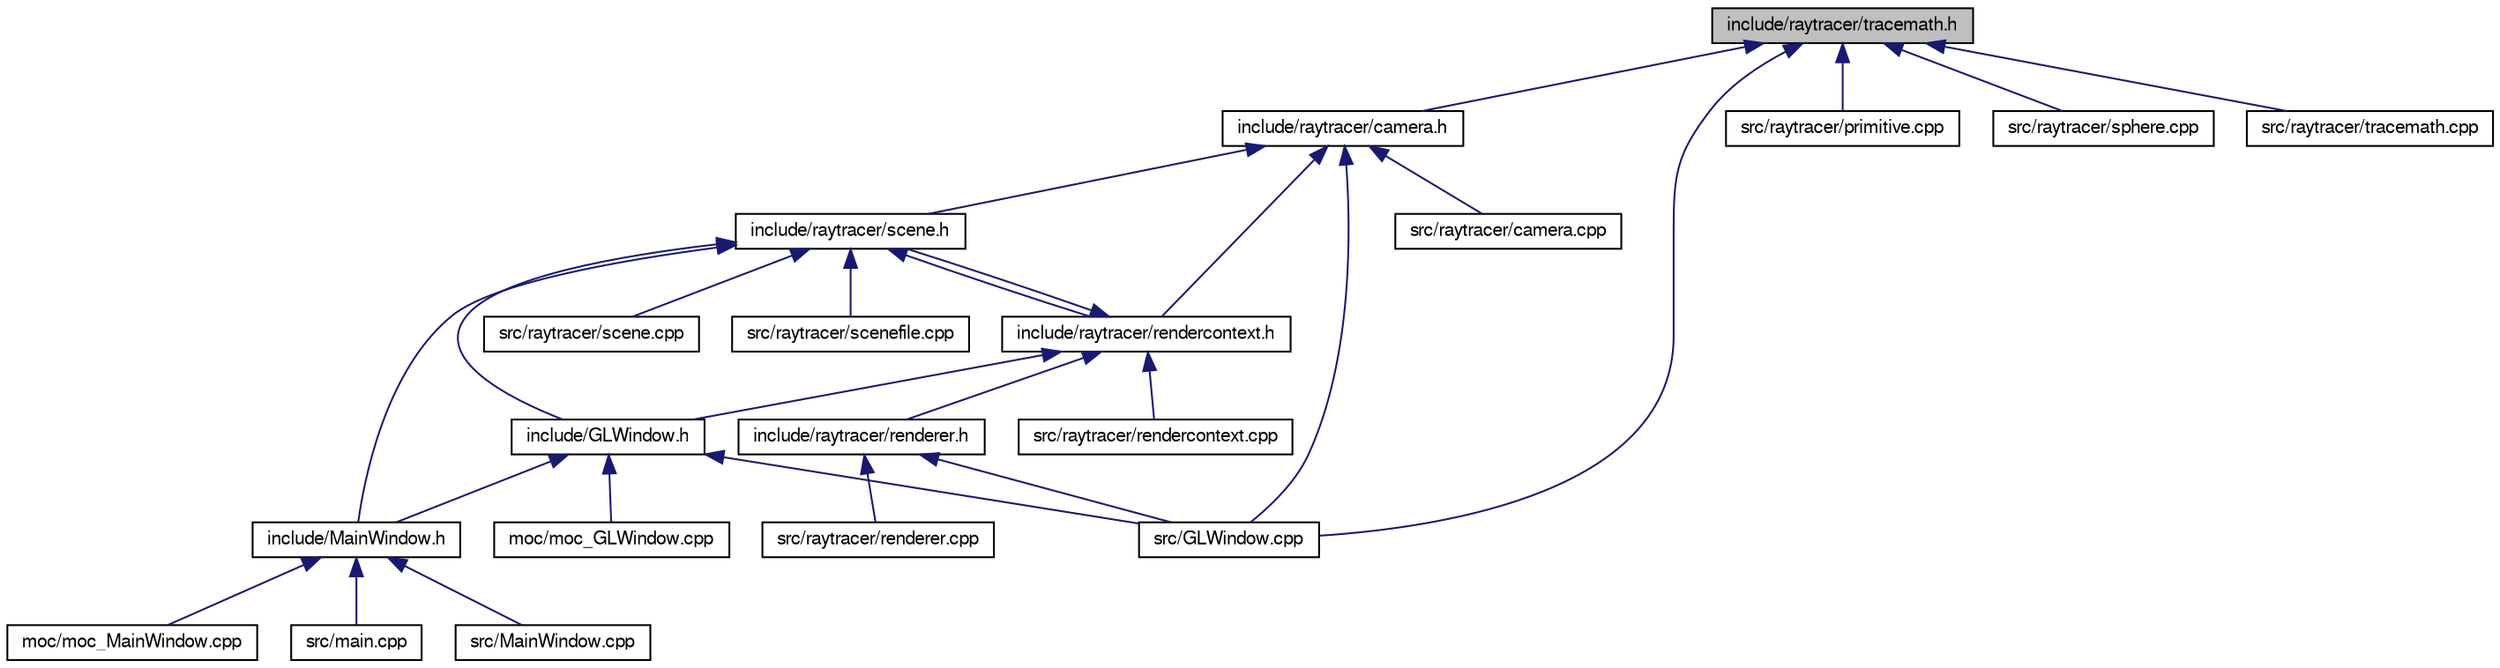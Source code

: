 digraph "include/raytracer/tracemath.h"
{
  edge [fontname="FreeSans",fontsize="10",labelfontname="FreeSans",labelfontsize="10"];
  node [fontname="FreeSans",fontsize="10",shape=record];
  Node1 [label="include/raytracer/tracemath.h",height=0.2,width=0.4,color="black", fillcolor="grey75", style="filled", fontcolor="black"];
  Node1 -> Node2 [dir="back",color="midnightblue",fontsize="10",style="solid"];
  Node2 [label="include/raytracer/camera.h",height=0.2,width=0.4,color="black", fillcolor="white", style="filled",URL="$camera_8h.html"];
  Node2 -> Node3 [dir="back",color="midnightblue",fontsize="10",style="solid"];
  Node3 [label="include/raytracer/scene.h",height=0.2,width=0.4,color="black", fillcolor="white", style="filled",URL="$scene_8h.html"];
  Node3 -> Node4 [dir="back",color="midnightblue",fontsize="10",style="solid"];
  Node4 [label="include/GLWindow.h",height=0.2,width=0.4,color="black", fillcolor="white", style="filled",URL="$GLWindow_8h.html",tooltip="a basic Qt GL window class for ngl demos "];
  Node4 -> Node5 [dir="back",color="midnightblue",fontsize="10",style="solid"];
  Node5 [label="include/MainWindow.h",height=0.2,width=0.4,color="black", fillcolor="white", style="filled",URL="$MainWindow_8h.html",tooltip="The main class for our UI window. "];
  Node5 -> Node6 [dir="back",color="midnightblue",fontsize="10",style="solid"];
  Node6 [label="moc/moc_MainWindow.cpp",height=0.2,width=0.4,color="black", fillcolor="white", style="filled",URL="$moc__MainWindow_8cpp.html"];
  Node5 -> Node7 [dir="back",color="midnightblue",fontsize="10",style="solid"];
  Node7 [label="src/main.cpp",height=0.2,width=0.4,color="black", fillcolor="white", style="filled",URL="$main_8cpp.html",tooltip="construct the new MainWindow and pass control to it "];
  Node5 -> Node8 [dir="back",color="midnightblue",fontsize="10",style="solid"];
  Node8 [label="src/MainWindow.cpp",height=0.2,width=0.4,color="black", fillcolor="white", style="filled",URL="$MainWindow_8cpp.html",tooltip="basic implementation file for the MainWindow class "];
  Node4 -> Node9 [dir="back",color="midnightblue",fontsize="10",style="solid"];
  Node9 [label="moc/moc_GLWindow.cpp",height=0.2,width=0.4,color="black", fillcolor="white", style="filled",URL="$moc__GLWindow_8cpp.html"];
  Node4 -> Node10 [dir="back",color="midnightblue",fontsize="10",style="solid"];
  Node10 [label="src/GLWindow.cpp",height=0.2,width=0.4,color="black", fillcolor="white", style="filled",URL="$GLWindow_8cpp.html",tooltip="basic implementation file for the GLWindow class "];
  Node3 -> Node11 [dir="back",color="midnightblue",fontsize="10",style="solid"];
  Node11 [label="include/raytracer/rendercontext.h",height=0.2,width=0.4,color="black", fillcolor="white", style="filled",URL="$rendercontext_8h.html"];
  Node11 -> Node3 [dir="back",color="midnightblue",fontsize="10",style="solid"];
  Node11 -> Node4 [dir="back",color="midnightblue",fontsize="10",style="solid"];
  Node11 -> Node12 [dir="back",color="midnightblue",fontsize="10",style="solid"];
  Node12 [label="include/raytracer/renderer.h",height=0.2,width=0.4,color="black", fillcolor="white", style="filled",URL="$renderer_8h.html"];
  Node12 -> Node10 [dir="back",color="midnightblue",fontsize="10",style="solid"];
  Node12 -> Node13 [dir="back",color="midnightblue",fontsize="10",style="solid"];
  Node13 [label="src/raytracer/renderer.cpp",height=0.2,width=0.4,color="black", fillcolor="white", style="filled",URL="$renderer_8cpp.html"];
  Node11 -> Node14 [dir="back",color="midnightblue",fontsize="10",style="solid"];
  Node14 [label="src/raytracer/rendercontext.cpp",height=0.2,width=0.4,color="black", fillcolor="white", style="filled",URL="$rendercontext_8cpp.html"];
  Node3 -> Node5 [dir="back",color="midnightblue",fontsize="10",style="solid"];
  Node3 -> Node15 [dir="back",color="midnightblue",fontsize="10",style="solid"];
  Node15 [label="src/raytracer/scene.cpp",height=0.2,width=0.4,color="black", fillcolor="white", style="filled",URL="$scene_8cpp.html"];
  Node3 -> Node16 [dir="back",color="midnightblue",fontsize="10",style="solid"];
  Node16 [label="src/raytracer/scenefile.cpp",height=0.2,width=0.4,color="black", fillcolor="white", style="filled",URL="$scenefile_8cpp.html"];
  Node2 -> Node11 [dir="back",color="midnightblue",fontsize="10",style="solid"];
  Node2 -> Node10 [dir="back",color="midnightblue",fontsize="10",style="solid"];
  Node2 -> Node17 [dir="back",color="midnightblue",fontsize="10",style="solid"];
  Node17 [label="src/raytracer/camera.cpp",height=0.2,width=0.4,color="black", fillcolor="white", style="filled",URL="$camera_8cpp.html"];
  Node1 -> Node10 [dir="back",color="midnightblue",fontsize="10",style="solid"];
  Node1 -> Node18 [dir="back",color="midnightblue",fontsize="10",style="solid"];
  Node18 [label="src/raytracer/primitive.cpp",height=0.2,width=0.4,color="black", fillcolor="white", style="filled",URL="$primitive_8cpp.html"];
  Node1 -> Node19 [dir="back",color="midnightblue",fontsize="10",style="solid"];
  Node19 [label="src/raytracer/sphere.cpp",height=0.2,width=0.4,color="black", fillcolor="white", style="filled",URL="$sphere_8cpp.html"];
  Node1 -> Node20 [dir="back",color="midnightblue",fontsize="10",style="solid"];
  Node20 [label="src/raytracer/tracemath.cpp",height=0.2,width=0.4,color="black", fillcolor="white", style="filled",URL="$tracemath_8cpp.html"];
}
